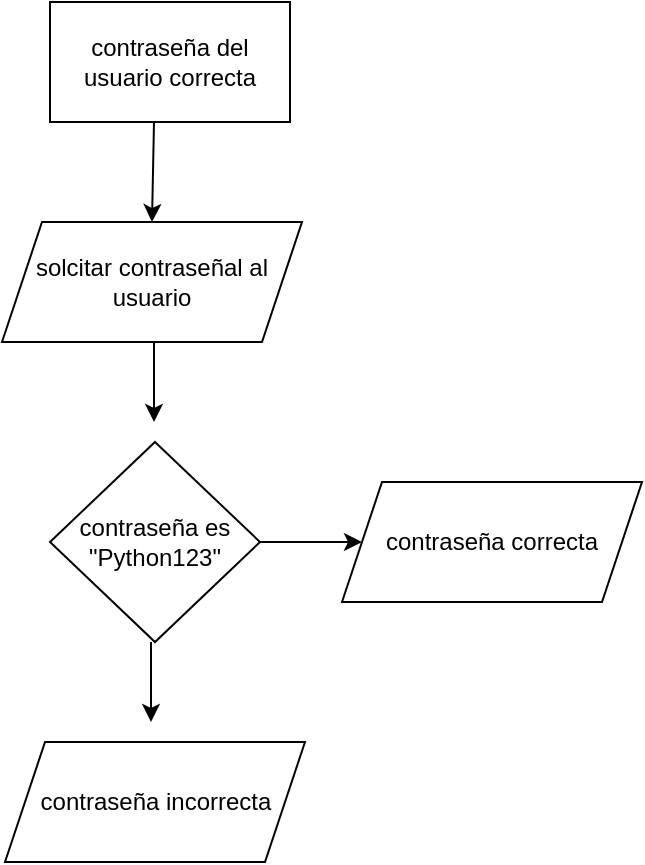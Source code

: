 <mxfile version="26.2.14">
  <diagram name="Página-1" id="3pO-5rkWeatqKTn61ge6">
    <mxGraphModel dx="1360" dy="793" grid="1" gridSize="10" guides="1" tooltips="1" connect="1" arrows="1" fold="1" page="1" pageScale="1" pageWidth="827" pageHeight="1169" math="0" shadow="0">
      <root>
        <mxCell id="0" />
        <mxCell id="1" parent="0" />
        <mxCell id="K5RqKuQ0prYc9vp6-njJ-1" value="solcitar contraseñal al usuario" style="shape=parallelogram;perimeter=parallelogramPerimeter;whiteSpace=wrap;html=1;fixedSize=1;" vertex="1" parent="1">
          <mxGeometry x="330" y="160" width="150" height="60" as="geometry" />
        </mxCell>
        <mxCell id="K5RqKuQ0prYc9vp6-njJ-2" value="contraseña del usuario correcta" style="rounded=0;whiteSpace=wrap;html=1;" vertex="1" parent="1">
          <mxGeometry x="354" y="50" width="120" height="60" as="geometry" />
        </mxCell>
        <mxCell id="K5RqKuQ0prYc9vp6-njJ-3" value="contraseña es &quot;Python123&quot;" style="rhombus;whiteSpace=wrap;html=1;" vertex="1" parent="1">
          <mxGeometry x="354" y="270" width="105" height="100" as="geometry" />
        </mxCell>
        <mxCell id="K5RqKuQ0prYc9vp6-njJ-4" value="contraseña correcta" style="shape=parallelogram;perimeter=parallelogramPerimeter;whiteSpace=wrap;html=1;fixedSize=1;" vertex="1" parent="1">
          <mxGeometry x="500" y="290" width="150" height="60" as="geometry" />
        </mxCell>
        <mxCell id="K5RqKuQ0prYc9vp6-njJ-5" value="contraseña incorrecta" style="shape=parallelogram;perimeter=parallelogramPerimeter;whiteSpace=wrap;html=1;fixedSize=1;" vertex="1" parent="1">
          <mxGeometry x="331.5" y="420" width="150" height="60" as="geometry" />
        </mxCell>
        <mxCell id="K5RqKuQ0prYc9vp6-njJ-9" value="" style="endArrow=classic;html=1;rounded=0;entryX=0.5;entryY=0;entryDx=0;entryDy=0;" edge="1" parent="1" target="K5RqKuQ0prYc9vp6-njJ-1">
          <mxGeometry width="50" height="50" relative="1" as="geometry">
            <mxPoint x="406" y="110" as="sourcePoint" />
            <mxPoint x="406" y="150" as="targetPoint" />
          </mxGeometry>
        </mxCell>
        <mxCell id="K5RqKuQ0prYc9vp6-njJ-10" value="" style="endArrow=classic;html=1;rounded=0;" edge="1" parent="1">
          <mxGeometry width="50" height="50" relative="1" as="geometry">
            <mxPoint x="406" y="220" as="sourcePoint" />
            <mxPoint x="406" y="260" as="targetPoint" />
          </mxGeometry>
        </mxCell>
        <mxCell id="K5RqKuQ0prYc9vp6-njJ-11" value="" style="endArrow=classic;html=1;rounded=0;" edge="1" parent="1">
          <mxGeometry width="50" height="50" relative="1" as="geometry">
            <mxPoint x="404.5" y="370" as="sourcePoint" />
            <mxPoint x="404.5" y="410" as="targetPoint" />
          </mxGeometry>
        </mxCell>
        <mxCell id="K5RqKuQ0prYc9vp6-njJ-12" value="" style="endArrow=classic;html=1;rounded=0;entryX=0;entryY=0.5;entryDx=0;entryDy=0;" edge="1" parent="1" target="K5RqKuQ0prYc9vp6-njJ-4">
          <mxGeometry width="50" height="50" relative="1" as="geometry">
            <mxPoint x="459" y="320" as="sourcePoint" />
            <mxPoint x="459" y="360" as="targetPoint" />
          </mxGeometry>
        </mxCell>
      </root>
    </mxGraphModel>
  </diagram>
</mxfile>
